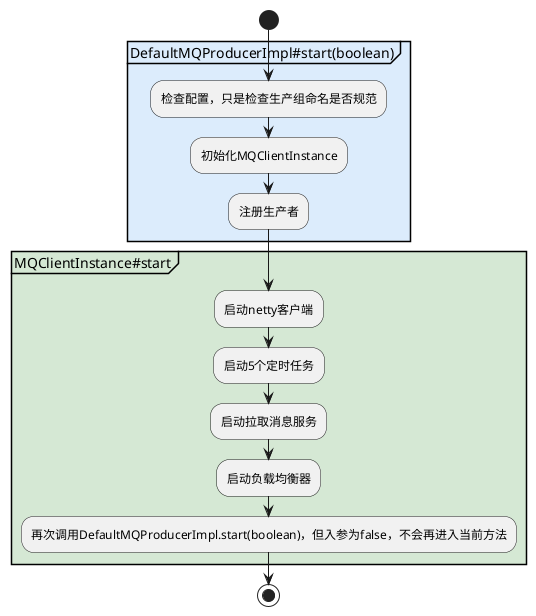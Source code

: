 @startuml
'https://plantuml.com/activity-diagram-beta

start

partition #dcecfc DefaultMQProducerImpl#start(boolean) {
:检查配置，只是检查生产组命名是否规范;
:初始化MQClientInstance;
:注册生产者;
}

partition #d5e8d4 MQClientInstance#start {
:启动netty客户端;
:启动5个定时任务;
:启动拉取消息服务;
:启动负载均衡器;
:再次调用DefaultMQProducerImpl.start(boolean)，但入参为false，不会再进入当前方法;
}

stop

@enduml
